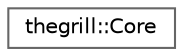 digraph "Graphical Class Hierarchy"
{
 // LATEX_PDF_SIZE
  bgcolor="transparent";
  edge [fontname=Helvetica,fontsize=10,labelfontname=Helvetica,labelfontsize=10];
  node [fontname=Helvetica,fontsize=10,shape=box,height=0.2,width=0.4];
  rankdir="LR";
  Node0 [id="Node000000",label="thegrill::Core",height=0.2,width=0.4,color="grey40", fillcolor="white", style="filled",URL="$structthegrill_1_1_core.html",tooltip="The Core class is the main engine class that manages the game loop and core systems."];
}
